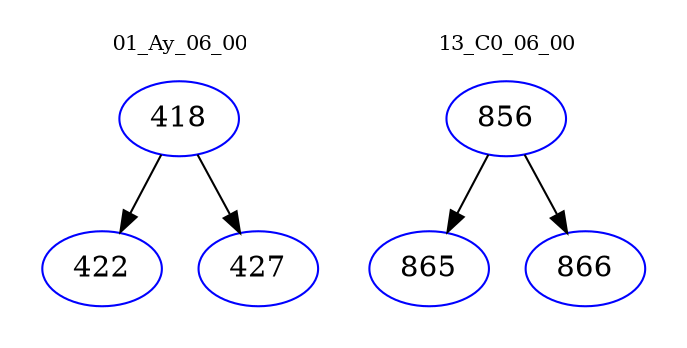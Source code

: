 digraph{
subgraph cluster_0 {
color = white
label = "01_Ay_06_00";
fontsize=10;
T0_418 [label="418", color="blue"]
T0_418 -> T0_422 [color="black"]
T0_422 [label="422", color="blue"]
T0_418 -> T0_427 [color="black"]
T0_427 [label="427", color="blue"]
}
subgraph cluster_1 {
color = white
label = "13_C0_06_00";
fontsize=10;
T1_856 [label="856", color="blue"]
T1_856 -> T1_865 [color="black"]
T1_865 [label="865", color="blue"]
T1_856 -> T1_866 [color="black"]
T1_866 [label="866", color="blue"]
}
}

